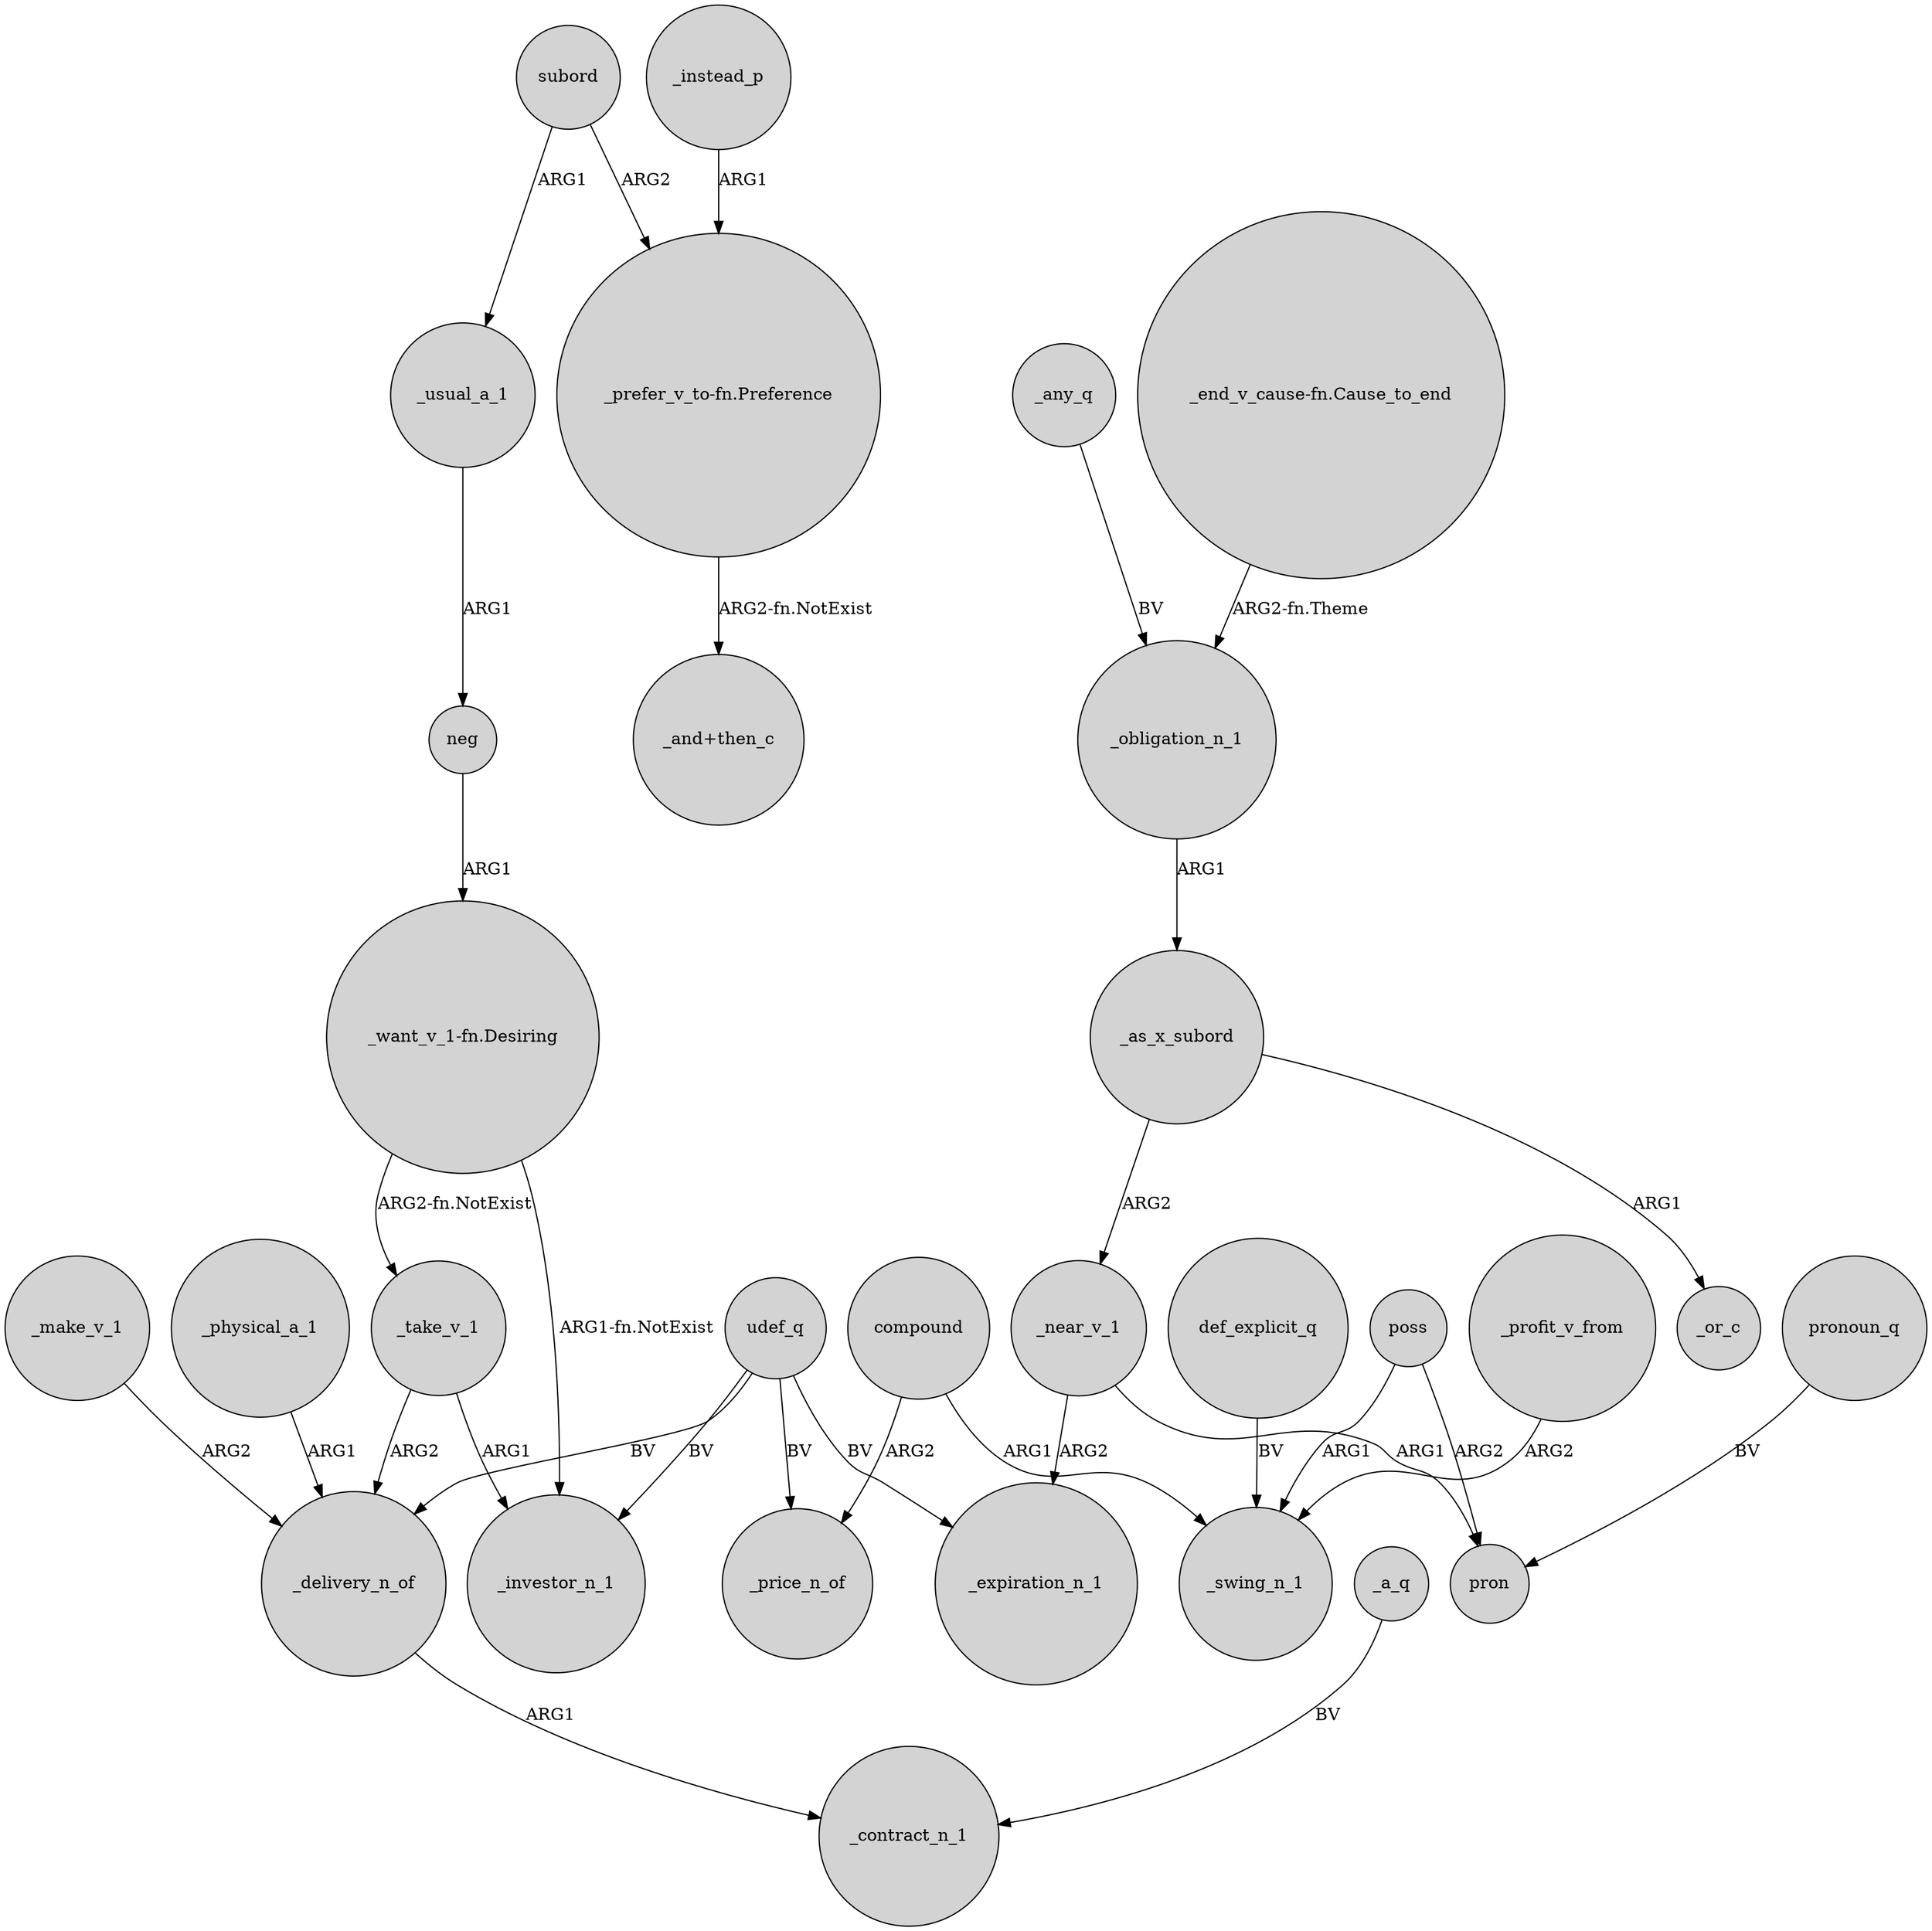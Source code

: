 digraph {
	node [shape=circle style=filled]
	compound -> _price_n_of [label=ARG2]
	udef_q -> _price_n_of [label=BV]
	poss -> pron [label=ARG2]
	udef_q -> _investor_n_1 [label=BV]
	_profit_v_from -> _swing_n_1 [label=ARG2]
	udef_q -> _delivery_n_of [label=BV]
	_as_x_subord -> _or_c [label=ARG1]
	_as_x_subord -> _near_v_1 [label=ARG2]
	"_want_v_1-fn.Desiring" -> _investor_n_1 [label="ARG1-fn.NotExist"]
	_a_q -> _contract_n_1 [label=BV]
	_delivery_n_of -> _contract_n_1 [label=ARG1]
	_instead_p -> "_prefer_v_to-fn.Preference" [label=ARG1]
	def_explicit_q -> _swing_n_1 [label=BV]
	pronoun_q -> pron [label=BV]
	_obligation_n_1 -> _as_x_subord [label=ARG1]
	_take_v_1 -> _delivery_n_of [label=ARG2]
	udef_q -> _expiration_n_1 [label=BV]
	subord -> "_prefer_v_to-fn.Preference" [label=ARG2]
	_make_v_1 -> _delivery_n_of [label=ARG2]
	_near_v_1 -> pron [label=ARG1]
	_physical_a_1 -> _delivery_n_of [label=ARG1]
	_any_q -> _obligation_n_1 [label=BV]
	subord -> _usual_a_1 [label=ARG1]
	poss -> _swing_n_1 [label=ARG1]
	_near_v_1 -> _expiration_n_1 [label=ARG2]
	"_end_v_cause-fn.Cause_to_end" -> _obligation_n_1 [label="ARG2-fn.Theme"]
	"_prefer_v_to-fn.Preference" -> "_and+then_c" [label="ARG2-fn.NotExist"]
	"_want_v_1-fn.Desiring" -> _take_v_1 [label="ARG2-fn.NotExist"]
	neg -> "_want_v_1-fn.Desiring" [label=ARG1]
	_usual_a_1 -> neg [label=ARG1]
	compound -> _swing_n_1 [label=ARG1]
	_take_v_1 -> _investor_n_1 [label=ARG1]
}

